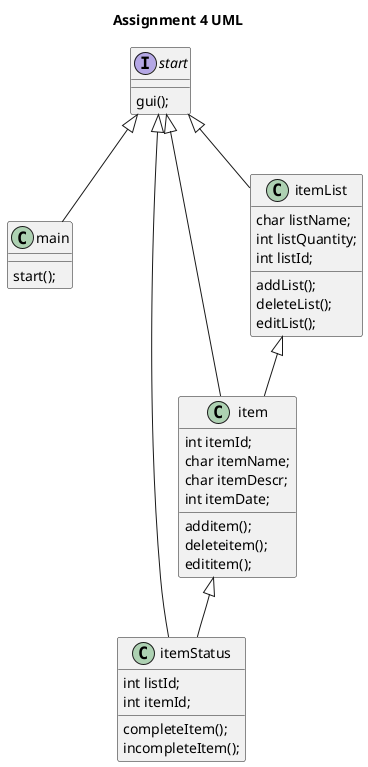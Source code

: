 @startuml
'https://plantuml.com/class-diagram

title Assignment 4 UML

class main
class itemStatus
class item
class itemList
interface start

start <|-- main
itemList <|-- item
item <|-- itemStatus
start <|-- item
start <|-- itemStatus
start <|-- itemList

class main{
    start();

}

interface start{
    gui();

}


class itemList{
    char listName;
    int listQuantity;
    int listId;

    addList();
    deleteList();
    editList();
}

class itemStatus{
    int listId;
    int itemId;

    completeItem();
    incompleteItem();
}

class item{
    int itemId;
    char itemName;
    char itemDescr;
    int itemDate;

    additem();
    deleteitem();
    edititem();
}

@enduml